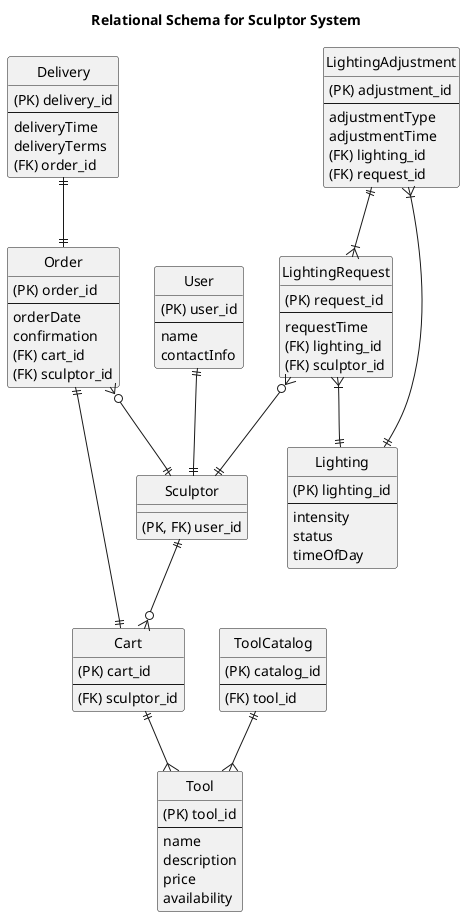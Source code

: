 @startuml

title Relational Schema for Sculptor System

hide circle

entity "User" as user {
    (PK) user_id
    --
    name
    contactInfo
}

entity "Sculptor" as sculptor {
    (PK, FK) user_id
}

entity "Lighting" as lighting {
    (PK) lighting_id
    --
    intensity
    status
    timeOfDay
}

entity "LightingRequest" as lighting_request {
    (PK) request_id
    --
    requestTime
    (FK) lighting_id
    (FK) sculptor_id
}

entity "LightingAdjustment" as lighting_adjustment {
    (PK) adjustment_id
    --
    adjustmentType
    adjustmentTime
    (FK) lighting_id
    (FK) request_id
}

entity "Tool" as tool {
    (PK) tool_id
    --
    name
    description
    price
    availability
}

entity "ToolCatalog" as tool_catalog {
    (PK) catalog_id
    --
    (FK) tool_id
}

entity "Cart" as cart {
    (PK) cart_id
    --
    (FK) sculptor_id
}

entity "Order" as order {
    (PK) order_id
    --
    orderDate
    confirmation
    (FK) cart_id
    (FK) sculptor_id
}

entity "Delivery" as delivery {
    (PK) delivery_id
    --
    deliveryTime
    deliveryTerms
    (FK) order_id
}

' Визначення зв'язків
user ||--|| sculptor 
lighting_request }|--|| lighting 
lighting_request }o--|| sculptor
lighting_adjustment }|--|| lighting
lighting_adjustment ||--|{ lighting_request
tool_catalog ||--{ tool 
cart ||--{ tool 
sculptor ||--o{ cart
order ||--|| cart 
order }o--|| sculptor 
delivery ||--|| order 

@enduml
